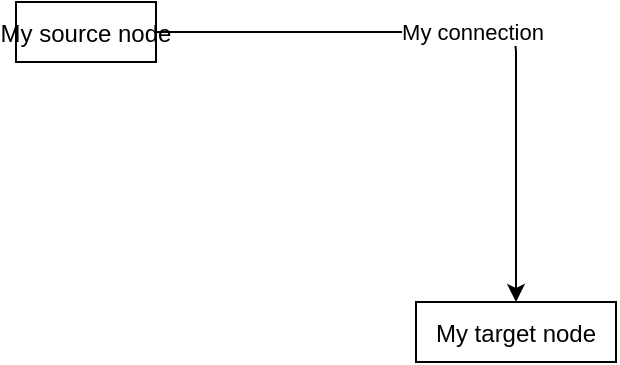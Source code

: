 <mxfile compressed="false" pages="1" type="device">
    <diagram id="ed452ad4-42c5-4fd3-b77d-efd5b5a0c1ab" name="My first new page">
        <mxGraphModel arrows="1" connect="1" fold="1" grid="1" gridSize="10" guides="1" math="0" page="1" pageScale="1" shadow="0" tooltips="1">
            <root>
                <mxCell id="0"/>
                <mxCell id="1" parent="0"/>
                <mxCell id="deb53462-0982-4488-ba3b-bf199a67bd49" parent="0" value="My new layer"/>
                <object id="296d6adc-38c9-4489-a80b-13e0cb3e93af" label="My source node" tags="aws">
                    <mxCell parent="deb53462-0982-4488-ba3b-bf199a67bd49" vertex="1">
                        <mxGeometry as="geometry" height="30.0" width="70.0" x="100.0"/>
                    </mxCell>
                </object>
                <object id="fdf1fe61-9e65-4626-a008-306cf842547b" label="My target node" tags="aws azure">
                    <mxCell parent="deb53462-0982-4488-ba3b-bf199a67bd49" vertex="1">
                        <mxGeometry as="geometry" height="30.0" width="100.0" x="300.0" y="150.0"/>
                    </mxCell>
                </object>
                <mxCell edge="1" id="4437345c-e4b3-419a-bd21-93ab60d7d4ee" parent="deb53462-0982-4488-ba3b-bf199a67bd49" source="296d6adc-38c9-4489-a80b-13e0cb3e93af" style="edgeStyle=orthogonalEdgeStyle;rounded=1;orthogonalLoop=1;jettySize=auto;html=1" target="fdf1fe61-9e65-4626-a008-306cf842547b" value="My connection">
                    <mxGeometry as="geometry" relative="1"/>
                </mxCell>
            </root>
        </mxGraphModel>
    </diagram>
</mxfile>
